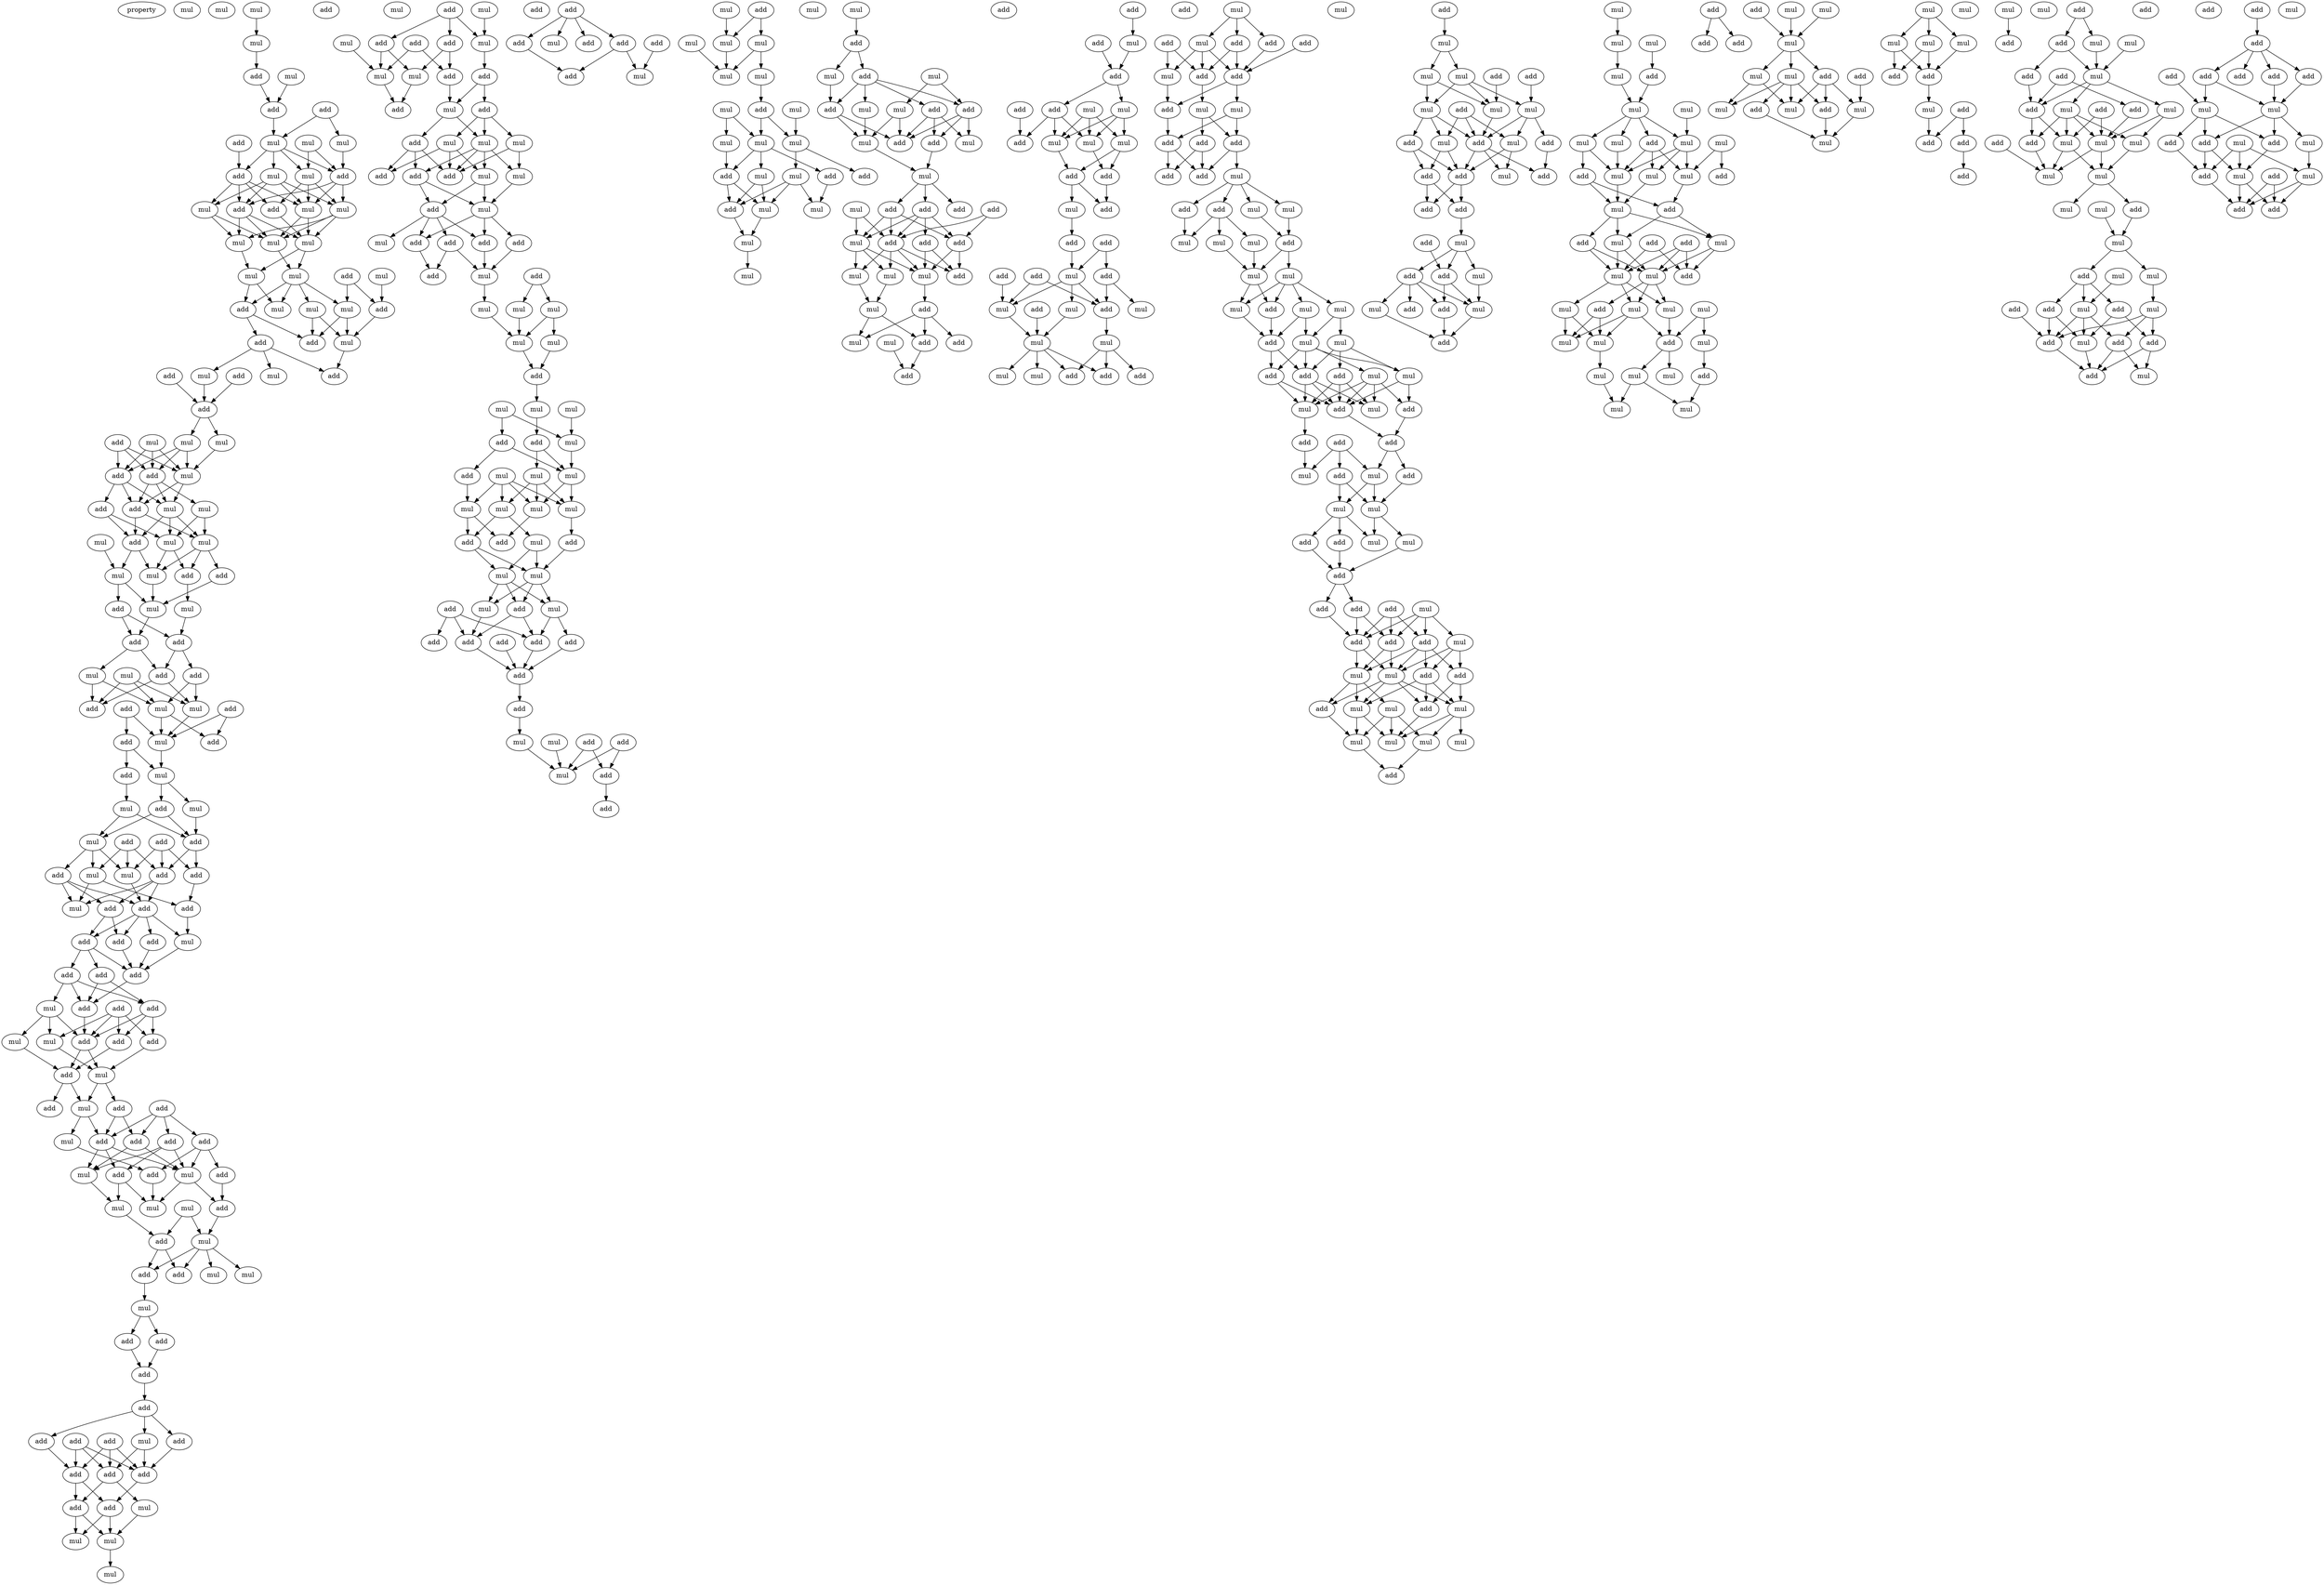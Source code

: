 digraph {
    node [fontcolor=black]
    property [mul=2,lf=1.4]
    0 [ label = mul ];
    1 [ label = mul ];
    2 [ label = mul ];
    3 [ label = mul ];
    4 [ label = add ];
    5 [ label = mul ];
    6 [ label = add ];
    7 [ label = add ];
    8 [ label = mul ];
    9 [ label = mul ];
    10 [ label = mul ];
    11 [ label = add ];
    12 [ label = add ];
    13 [ label = mul ];
    14 [ label = mul ];
    15 [ label = add ];
    16 [ label = mul ];
    17 [ label = add ];
    18 [ label = mul ];
    19 [ label = mul ];
    20 [ label = add ];
    21 [ label = mul ];
    22 [ label = mul ];
    23 [ label = mul ];
    24 [ label = mul ];
    25 [ label = add ];
    26 [ label = mul ];
    27 [ label = mul ];
    28 [ label = mul ];
    29 [ label = mul ];
    30 [ label = mul ];
    31 [ label = add ];
    32 [ label = add ];
    33 [ label = add ];
    34 [ label = add ];
    35 [ label = mul ];
    36 [ label = add ];
    37 [ label = add ];
    38 [ label = mul ];
    39 [ label = mul ];
    40 [ label = add ];
    41 [ label = add ];
    42 [ label = mul ];
    43 [ label = add ];
    44 [ label = mul ];
    45 [ label = mul ];
    46 [ label = add ];
    47 [ label = mul ];
    48 [ label = add ];
    49 [ label = add ];
    50 [ label = add ];
    51 [ label = mul ];
    52 [ label = add ];
    53 [ label = mul ];
    54 [ label = mul ];
    55 [ label = mul ];
    56 [ label = add ];
    57 [ label = mul ];
    58 [ label = mul ];
    59 [ label = mul ];
    60 [ label = add ];
    61 [ label = add ];
    62 [ label = mul ];
    63 [ label = add ];
    64 [ label = mul ];
    65 [ label = add ];
    66 [ label = add ];
    67 [ label = mul ];
    68 [ label = add ];
    69 [ label = mul ];
    70 [ label = add ];
    71 [ label = mul ];
    72 [ label = mul ];
    73 [ label = add ];
    74 [ label = add ];
    75 [ label = add ];
    76 [ label = add ];
    77 [ label = add ];
    78 [ label = mul ];
    79 [ label = add ];
    80 [ label = mul ];
    81 [ label = add ];
    82 [ label = mul ];
    83 [ label = mul ];
    84 [ label = mul ];
    85 [ label = add ];
    86 [ label = add ];
    87 [ label = add ];
    88 [ label = mul ];
    89 [ label = mul ];
    90 [ label = add ];
    91 [ label = add ];
    92 [ label = add ];
    93 [ label = mul ];
    94 [ label = add ];
    95 [ label = add ];
    96 [ label = add ];
    97 [ label = add ];
    98 [ label = add ];
    99 [ label = add ];
    100 [ label = mul ];
    101 [ label = add ];
    102 [ label = add ];
    103 [ label = add ];
    104 [ label = add ];
    105 [ label = add ];
    106 [ label = mul ];
    107 [ label = add ];
    108 [ label = add ];
    109 [ label = mul ];
    110 [ label = mul ];
    111 [ label = add ];
    112 [ label = add ];
    113 [ label = mul ];
    114 [ label = add ];
    115 [ label = mul ];
    116 [ label = add ];
    117 [ label = add ];
    118 [ label = add ];
    119 [ label = add ];
    120 [ label = mul ];
    121 [ label = add ];
    122 [ label = add ];
    123 [ label = add ];
    124 [ label = mul ];
    125 [ label = add ];
    126 [ label = add ];
    127 [ label = add ];
    128 [ label = mul ];
    129 [ label = mul ];
    130 [ label = mul ];
    131 [ label = add ];
    132 [ label = mul ];
    133 [ label = add ];
    134 [ label = mul ];
    135 [ label = mul ];
    136 [ label = mul ];
    137 [ label = add ];
    138 [ label = mul ];
    139 [ label = add ];
    140 [ label = mul ];
    141 [ label = add ];
    142 [ label = add ];
    143 [ label = add ];
    144 [ label = add ];
    145 [ label = add ];
    146 [ label = add ];
    147 [ label = add ];
    148 [ label = mul ];
    149 [ label = add ];
    150 [ label = add ];
    151 [ label = add ];
    152 [ label = add ];
    153 [ label = add ];
    154 [ label = add ];
    155 [ label = mul ];
    156 [ label = mul ];
    157 [ label = mul ];
    158 [ label = mul ];
    159 [ label = mul ];
    160 [ label = add ];
    161 [ label = add ];
    162 [ label = add ];
    163 [ label = mul ];
    164 [ label = mul ];
    165 [ label = add ];
    166 [ label = add ];
    167 [ label = mul ];
    168 [ label = add ];
    169 [ label = add ];
    170 [ label = mul ];
    171 [ label = add ];
    172 [ label = add ];
    173 [ label = mul ];
    174 [ label = mul ];
    175 [ label = mul ];
    176 [ label = add ];
    177 [ label = mul ];
    178 [ label = mul ];
    179 [ label = add ];
    180 [ label = add ];
    181 [ label = add ];
    182 [ label = mul ];
    183 [ label = add ];
    184 [ label = mul ];
    185 [ label = add ];
    186 [ label = add ];
    187 [ label = add ];
    188 [ label = add ];
    189 [ label = mul ];
    190 [ label = mul ];
    191 [ label = add ];
    192 [ label = add ];
    193 [ label = mul ];
    194 [ label = mul ];
    195 [ label = mul ];
    196 [ label = mul ];
    197 [ label = mul ];
    198 [ label = add ];
    199 [ label = mul ];
    200 [ label = mul ];
    201 [ label = mul ];
    202 [ label = add ];
    203 [ label = add ];
    204 [ label = mul ];
    205 [ label = mul ];
    206 [ label = add ];
    207 [ label = mul ];
    208 [ label = mul ];
    209 [ label = mul ];
    210 [ label = mul ];
    211 [ label = mul ];
    212 [ label = mul ];
    213 [ label = add ];
    214 [ label = mul ];
    215 [ label = add ];
    216 [ label = add ];
    217 [ label = mul ];
    218 [ label = mul ];
    219 [ label = add ];
    220 [ label = mul ];
    221 [ label = mul ];
    222 [ label = add ];
    223 [ label = add ];
    224 [ label = add ];
    225 [ label = add ];
    226 [ label = add ];
    227 [ label = add ];
    228 [ label = add ];
    229 [ label = add ];
    230 [ label = add ];
    231 [ label = add ];
    232 [ label = mul ];
    233 [ label = mul ];
    234 [ label = add ];
    235 [ label = mul ];
    236 [ label = add ];
    237 [ label = add ];
    238 [ label = add ];
    239 [ label = mul ];
    240 [ label = add ];
    241 [ label = add ];
    242 [ label = add ];
    243 [ label = mul ];
    244 [ label = add ];
    245 [ label = add ];
    246 [ label = mul ];
    247 [ label = mul ];
    248 [ label = mul ];
    249 [ label = mul ];
    250 [ label = mul ];
    251 [ label = mul ];
    252 [ label = mul ];
    253 [ label = add ];
    254 [ label = mul ];
    255 [ label = mul ];
    256 [ label = mul ];
    257 [ label = mul ];
    258 [ label = add ];
    259 [ label = add ];
    260 [ label = mul ];
    261 [ label = mul ];
    262 [ label = add ];
    263 [ label = mul ];
    264 [ label = add ];
    265 [ label = mul ];
    266 [ label = mul ];
    267 [ label = mul ];
    268 [ label = mul ];
    269 [ label = mul ];
    270 [ label = add ];
    271 [ label = mul ];
    272 [ label = add ];
    273 [ label = mul ];
    274 [ label = mul ];
    275 [ label = add ];
    276 [ label = add ];
    277 [ label = add ];
    278 [ label = mul ];
    279 [ label = add ];
    280 [ label = add ];
    281 [ label = mul ];
    282 [ label = mul ];
    283 [ label = mul ];
    284 [ label = add ];
    285 [ label = add ];
    286 [ label = add ];
    287 [ label = mul ];
    288 [ label = add ];
    289 [ label = add ];
    290 [ label = mul ];
    291 [ label = add ];
    292 [ label = add ];
    293 [ label = add ];
    294 [ label = mul ];
    295 [ label = mul ];
    296 [ label = mul ];
    297 [ label = add ];
    298 [ label = mul ];
    299 [ label = add ];
    300 [ label = add ];
    301 [ label = mul ];
    302 [ label = add ];
    303 [ label = mul ];
    304 [ label = add ];
    305 [ label = add ];
    306 [ label = add ];
    307 [ label = mul ];
    308 [ label = add ];
    309 [ label = add ];
    310 [ label = add ];
    311 [ label = mul ];
    312 [ label = mul ];
    313 [ label = add ];
    314 [ label = mul ];
    315 [ label = add ];
    316 [ label = mul ];
    317 [ label = mul ];
    318 [ label = add ];
    319 [ label = add ];
    320 [ label = add ];
    321 [ label = mul ];
    322 [ label = add ];
    323 [ label = add ];
    324 [ label = add ];
    325 [ label = mul ];
    326 [ label = add ];
    327 [ label = add ];
    328 [ label = mul ];
    329 [ label = add ];
    330 [ label = mul ];
    331 [ label = add ];
    332 [ label = mul ];
    333 [ label = mul ];
    334 [ label = mul ];
    335 [ label = add ];
    336 [ label = mul ];
    337 [ label = add ];
    338 [ label = mul ];
    339 [ label = add ];
    340 [ label = mul ];
    341 [ label = add ];
    342 [ label = add ];
    343 [ label = add ];
    344 [ label = add ];
    345 [ label = mul ];
    346 [ label = add ];
    347 [ label = mul ];
    348 [ label = add ];
    349 [ label = mul ];
    350 [ label = add ];
    351 [ label = mul ];
    352 [ label = add ];
    353 [ label = add ];
    354 [ label = add ];
    355 [ label = mul ];
    356 [ label = add ];
    357 [ label = add ];
    358 [ label = add ];
    359 [ label = add ];
    360 [ label = mul ];
    361 [ label = mul ];
    362 [ label = mul ];
    363 [ label = mul ];
    364 [ label = add ];
    365 [ label = mul ];
    366 [ label = mul ];
    367 [ label = mul ];
    368 [ label = mul ];
    369 [ label = mul ];
    370 [ label = add ];
    371 [ label = mul ];
    372 [ label = add ];
    373 [ label = mul ];
    374 [ label = mul ];
    375 [ label = add ];
    376 [ label = mul ];
    377 [ label = add ];
    378 [ label = add ];
    379 [ label = mul ];
    380 [ label = add ];
    381 [ label = mul ];
    382 [ label = mul ];
    383 [ label = add ];
    384 [ label = add ];
    385 [ label = add ];
    386 [ label = add ];
    387 [ label = add ];
    388 [ label = mul ];
    389 [ label = add ];
    390 [ label = mul ];
    391 [ label = mul ];
    392 [ label = mul ];
    393 [ label = add ];
    394 [ label = mul ];
    395 [ label = mul ];
    396 [ label = add ];
    397 [ label = mul ];
    398 [ label = add ];
    399 [ label = add ];
    400 [ label = add ];
    401 [ label = add ];
    402 [ label = mul ];
    403 [ label = add ];
    404 [ label = mul ];
    405 [ label = add ];
    406 [ label = add ];
    407 [ label = mul ];
    408 [ label = add ];
    409 [ label = mul ];
    410 [ label = add ];
    411 [ label = mul ];
    412 [ label = mul ];
    413 [ label = add ];
    414 [ label = mul ];
    415 [ label = add ];
    416 [ label = mul ];
    417 [ label = mul ];
    418 [ label = mul ];
    419 [ label = mul ];
    420 [ label = add ];
    421 [ label = add ];
    422 [ label = mul ];
    423 [ label = add ];
    424 [ label = mul ];
    425 [ label = add ];
    426 [ label = mul ];
    427 [ label = add ];
    428 [ label = mul ];
    429 [ label = mul ];
    430 [ label = mul ];
    431 [ label = add ];
    432 [ label = mul ];
    433 [ label = mul ];
    434 [ label = add ];
    435 [ label = add ];
    436 [ label = add ];
    437 [ label = mul ];
    438 [ label = add ];
    439 [ label = add ];
    440 [ label = add ];
    441 [ label = add ];
    442 [ label = add ];
    443 [ label = mul ];
    444 [ label = add ];
    445 [ label = mul ];
    446 [ label = add ];
    447 [ label = mul ];
    448 [ label = mul ];
    449 [ label = add ];
    450 [ label = add ];
    451 [ label = add ];
    452 [ label = mul ];
    453 [ label = mul ];
    454 [ label = mul ];
    455 [ label = mul ];
    456 [ label = add ];
    457 [ label = mul ];
    458 [ label = mul ];
    459 [ label = add ];
    460 [ label = mul ];
    461 [ label = mul ];
    462 [ label = mul ];
    463 [ label = mul ];
    464 [ label = mul ];
    465 [ label = mul ];
    466 [ label = add ];
    467 [ label = add ];
    468 [ label = mul ];
    469 [ label = add ];
    470 [ label = mul ];
    471 [ label = add ];
    472 [ label = add ];
    473 [ label = mul ];
    474 [ label = add ];
    475 [ label = mul ];
    476 [ label = add ];
    477 [ label = mul ];
    478 [ label = mul ];
    479 [ label = add ];
    480 [ label = mul ];
    481 [ label = mul ];
    482 [ label = mul ];
    483 [ label = mul ];
    484 [ label = mul ];
    485 [ label = mul ];
    486 [ label = mul ];
    487 [ label = add ];
    488 [ label = mul ];
    489 [ label = mul ];
    490 [ label = add ];
    491 [ label = mul ];
    492 [ label = mul ];
    493 [ label = mul ];
    494 [ label = add ];
    495 [ label = add ];
    496 [ label = add ];
    497 [ label = add ];
    498 [ label = mul ];
    499 [ label = mul ];
    500 [ label = mul ];
    501 [ label = mul ];
    502 [ label = add ];
    503 [ label = add ];
    504 [ label = mul ];
    505 [ label = mul ];
    506 [ label = add ];
    507 [ label = mul ];
    508 [ label = mul ];
    509 [ label = add ];
    510 [ label = mul ];
    511 [ label = mul ];
    512 [ label = mul ];
    513 [ label = mul ];
    514 [ label = mul ];
    515 [ label = mul ];
    516 [ label = add ];
    517 [ label = add ];
    518 [ label = add ];
    519 [ label = mul ];
    520 [ label = add ];
    521 [ label = add ];
    522 [ label = add ];
    523 [ label = mul ];
    524 [ label = add ];
    525 [ label = mul ];
    526 [ label = add ];
    527 [ label = add ];
    528 [ label = mul ];
    529 [ label = mul ];
    530 [ label = add ];
    531 [ label = mul ];
    532 [ label = add ];
    533 [ label = mul ];
    534 [ label = mul ];
    535 [ label = add ];
    536 [ label = add ];
    537 [ label = add ];
    538 [ label = mul ];
    539 [ label = add ];
    540 [ label = mul ];
    541 [ label = mul ];
    542 [ label = add ];
    543 [ label = mul ];
    544 [ label = mul ];
    545 [ label = mul ];
    546 [ label = add ];
    547 [ label = mul ];
    548 [ label = add ];
    549 [ label = mul ];
    550 [ label = mul ];
    551 [ label = add ];
    552 [ label = mul ];
    553 [ label = add ];
    554 [ label = add ];
    555 [ label = add ];
    556 [ label = mul ];
    557 [ label = mul ];
    558 [ label = add ];
    559 [ label = add ];
    560 [ label = mul ];
    561 [ label = add ];
    562 [ label = mul ];
    563 [ label = add ];
    564 [ label = add ];
    565 [ label = add ];
    566 [ label = add ];
    567 [ label = add ];
    568 [ label = add ];
    569 [ label = add ];
    570 [ label = add ];
    571 [ label = add ];
    572 [ label = mul ];
    573 [ label = mul ];
    574 [ label = add ];
    575 [ label = mul ];
    576 [ label = mul ];
    577 [ label = add ];
    578 [ label = add ];
    579 [ label = mul ];
    580 [ label = add ];
    581 [ label = add ];
    582 [ label = mul ];
    583 [ label = add ];
    584 [ label = add ];
    585 [ label = mul ];
    2 -> 3 [ name = 0 ];
    3 -> 4 [ name = 1 ];
    4 -> 6 [ name = 2 ];
    5 -> 6 [ name = 3 ];
    6 -> 8 [ name = 4 ];
    7 -> 8 [ name = 5 ];
    7 -> 9 [ name = 6 ];
    8 -> 12 [ name = 7 ];
    8 -> 13 [ name = 8 ];
    8 -> 14 [ name = 9 ];
    8 -> 15 [ name = 10 ];
    9 -> 15 [ name = 11 ];
    10 -> 14 [ name = 12 ];
    10 -> 15 [ name = 13 ];
    11 -> 12 [ name = 14 ];
    12 -> 16 [ name = 15 ];
    12 -> 17 [ name = 16 ];
    12 -> 18 [ name = 17 ];
    12 -> 20 [ name = 18 ];
    13 -> 16 [ name = 19 ];
    13 -> 18 [ name = 20 ];
    13 -> 19 [ name = 21 ];
    13 -> 20 [ name = 22 ];
    14 -> 17 [ name = 23 ];
    14 -> 18 [ name = 24 ];
    14 -> 19 [ name = 25 ];
    15 -> 18 [ name = 26 ];
    15 -> 19 [ name = 27 ];
    15 -> 20 [ name = 28 ];
    16 -> 21 [ name = 29 ];
    16 -> 23 [ name = 30 ];
    17 -> 22 [ name = 31 ];
    18 -> 21 [ name = 32 ];
    18 -> 22 [ name = 33 ];
    19 -> 21 [ name = 34 ];
    19 -> 22 [ name = 35 ];
    19 -> 23 [ name = 36 ];
    20 -> 21 [ name = 37 ];
    20 -> 22 [ name = 38 ];
    20 -> 23 [ name = 39 ];
    21 -> 27 [ name = 40 ];
    22 -> 26 [ name = 41 ];
    22 -> 27 [ name = 42 ];
    23 -> 26 [ name = 43 ];
    24 -> 31 [ name = 44 ];
    25 -> 29 [ name = 45 ];
    25 -> 31 [ name = 46 ];
    26 -> 28 [ name = 47 ];
    26 -> 32 [ name = 48 ];
    27 -> 28 [ name = 49 ];
    27 -> 29 [ name = 50 ];
    27 -> 30 [ name = 51 ];
    27 -> 32 [ name = 52 ];
    29 -> 34 [ name = 53 ];
    29 -> 35 [ name = 54 ];
    30 -> 34 [ name = 55 ];
    30 -> 35 [ name = 56 ];
    31 -> 35 [ name = 57 ];
    32 -> 33 [ name = 58 ];
    32 -> 34 [ name = 59 ];
    33 -> 38 [ name = 60 ];
    33 -> 39 [ name = 61 ];
    33 -> 40 [ name = 62 ];
    35 -> 40 [ name = 63 ];
    36 -> 41 [ name = 64 ];
    37 -> 41 [ name = 65 ];
    39 -> 41 [ name = 66 ];
    41 -> 42 [ name = 67 ];
    41 -> 45 [ name = 68 ];
    42 -> 46 [ name = 69 ];
    42 -> 47 [ name = 70 ];
    42 -> 48 [ name = 71 ];
    43 -> 46 [ name = 72 ];
    43 -> 47 [ name = 73 ];
    43 -> 48 [ name = 74 ];
    44 -> 46 [ name = 75 ];
    44 -> 47 [ name = 76 ];
    44 -> 48 [ name = 77 ];
    45 -> 47 [ name = 78 ];
    46 -> 51 [ name = 79 ];
    46 -> 52 [ name = 80 ];
    46 -> 53 [ name = 81 ];
    47 -> 52 [ name = 82 ];
    47 -> 53 [ name = 83 ];
    48 -> 49 [ name = 84 ];
    48 -> 52 [ name = 85 ];
    48 -> 53 [ name = 86 ];
    49 -> 54 [ name = 87 ];
    49 -> 56 [ name = 88 ];
    51 -> 54 [ name = 89 ];
    51 -> 57 [ name = 90 ];
    52 -> 56 [ name = 91 ];
    52 -> 57 [ name = 92 ];
    53 -> 54 [ name = 93 ];
    53 -> 56 [ name = 94 ];
    53 -> 57 [ name = 95 ];
    54 -> 59 [ name = 96 ];
    54 -> 60 [ name = 97 ];
    55 -> 58 [ name = 98 ];
    56 -> 58 [ name = 99 ];
    56 -> 59 [ name = 100 ];
    57 -> 59 [ name = 101 ];
    57 -> 60 [ name = 102 ];
    57 -> 61 [ name = 103 ];
    58 -> 63 [ name = 104 ];
    58 -> 64 [ name = 105 ];
    59 -> 64 [ name = 106 ];
    60 -> 62 [ name = 107 ];
    61 -> 64 [ name = 108 ];
    62 -> 65 [ name = 109 ];
    63 -> 65 [ name = 110 ];
    63 -> 66 [ name = 111 ];
    64 -> 66 [ name = 112 ];
    65 -> 68 [ name = 113 ];
    65 -> 70 [ name = 114 ];
    66 -> 67 [ name = 115 ];
    66 -> 68 [ name = 116 ];
    67 -> 71 [ name = 117 ];
    67 -> 73 [ name = 118 ];
    68 -> 72 [ name = 119 ];
    68 -> 73 [ name = 120 ];
    69 -> 71 [ name = 121 ];
    69 -> 72 [ name = 122 ];
    69 -> 73 [ name = 123 ];
    70 -> 71 [ name = 124 ];
    70 -> 72 [ name = 125 ];
    71 -> 77 [ name = 126 ];
    71 -> 78 [ name = 127 ];
    72 -> 78 [ name = 128 ];
    74 -> 77 [ name = 129 ];
    74 -> 78 [ name = 130 ];
    75 -> 76 [ name = 131 ];
    75 -> 78 [ name = 132 ];
    76 -> 79 [ name = 133 ];
    76 -> 80 [ name = 134 ];
    78 -> 80 [ name = 135 ];
    79 -> 83 [ name = 136 ];
    80 -> 81 [ name = 137 ];
    80 -> 82 [ name = 138 ];
    81 -> 84 [ name = 139 ];
    81 -> 86 [ name = 140 ];
    82 -> 86 [ name = 141 ];
    83 -> 84 [ name = 142 ];
    83 -> 86 [ name = 143 ];
    84 -> 88 [ name = 144 ];
    84 -> 89 [ name = 145 ];
    84 -> 91 [ name = 146 ];
    85 -> 88 [ name = 147 ];
    85 -> 89 [ name = 148 ];
    85 -> 90 [ name = 149 ];
    86 -> 90 [ name = 150 ];
    86 -> 92 [ name = 151 ];
    87 -> 88 [ name = 152 ];
    87 -> 90 [ name = 153 ];
    87 -> 92 [ name = 154 ];
    88 -> 94 [ name = 155 ];
    89 -> 93 [ name = 156 ];
    89 -> 96 [ name = 157 ];
    90 -> 93 [ name = 158 ];
    90 -> 94 [ name = 159 ];
    90 -> 95 [ name = 160 ];
    91 -> 93 [ name = 161 ];
    91 -> 94 [ name = 162 ];
    91 -> 95 [ name = 163 ];
    92 -> 96 [ name = 164 ];
    94 -> 97 [ name = 165 ];
    94 -> 98 [ name = 166 ];
    94 -> 99 [ name = 167 ];
    94 -> 100 [ name = 168 ];
    95 -> 97 [ name = 169 ];
    95 -> 99 [ name = 170 ];
    96 -> 100 [ name = 171 ];
    97 -> 101 [ name = 172 ];
    97 -> 102 [ name = 173 ];
    97 -> 103 [ name = 174 ];
    98 -> 101 [ name = 175 ];
    99 -> 101 [ name = 176 ];
    100 -> 101 [ name = 177 ];
    101 -> 104 [ name = 178 ];
    102 -> 104 [ name = 179 ];
    102 -> 106 [ name = 180 ];
    102 -> 107 [ name = 181 ];
    103 -> 104 [ name = 182 ];
    103 -> 107 [ name = 183 ];
    104 -> 111 [ name = 184 ];
    105 -> 108 [ name = 185 ];
    105 -> 109 [ name = 186 ];
    105 -> 111 [ name = 187 ];
    105 -> 112 [ name = 188 ];
    106 -> 109 [ name = 189 ];
    106 -> 110 [ name = 190 ];
    106 -> 111 [ name = 191 ];
    107 -> 108 [ name = 192 ];
    107 -> 111 [ name = 193 ];
    107 -> 112 [ name = 194 ];
    108 -> 114 [ name = 195 ];
    109 -> 113 [ name = 196 ];
    110 -> 114 [ name = 197 ];
    111 -> 113 [ name = 198 ];
    111 -> 114 [ name = 199 ];
    112 -> 113 [ name = 200 ];
    113 -> 115 [ name = 201 ];
    113 -> 116 [ name = 202 ];
    114 -> 115 [ name = 203 ];
    114 -> 118 [ name = 204 ];
    115 -> 120 [ name = 205 ];
    115 -> 123 [ name = 206 ];
    116 -> 119 [ name = 207 ];
    116 -> 123 [ name = 208 ];
    117 -> 119 [ name = 209 ];
    117 -> 121 [ name = 210 ];
    117 -> 122 [ name = 211 ];
    117 -> 123 [ name = 212 ];
    119 -> 124 [ name = 213 ];
    119 -> 128 [ name = 214 ];
    120 -> 126 [ name = 215 ];
    121 -> 124 [ name = 216 ];
    121 -> 127 [ name = 217 ];
    121 -> 128 [ name = 218 ];
    122 -> 124 [ name = 219 ];
    122 -> 125 [ name = 220 ];
    122 -> 126 [ name = 221 ];
    123 -> 124 [ name = 222 ];
    123 -> 127 [ name = 223 ];
    123 -> 128 [ name = 224 ];
    124 -> 130 [ name = 225 ];
    124 -> 131 [ name = 226 ];
    125 -> 131 [ name = 227 ];
    126 -> 130 [ name = 228 ];
    127 -> 129 [ name = 229 ];
    127 -> 130 [ name = 230 ];
    128 -> 129 [ name = 231 ];
    129 -> 133 [ name = 232 ];
    131 -> 134 [ name = 233 ];
    132 -> 133 [ name = 234 ];
    132 -> 134 [ name = 235 ];
    133 -> 137 [ name = 236 ];
    133 -> 139 [ name = 237 ];
    134 -> 136 [ name = 238 ];
    134 -> 137 [ name = 239 ];
    134 -> 138 [ name = 240 ];
    134 -> 139 [ name = 241 ];
    137 -> 140 [ name = 242 ];
    140 -> 141 [ name = 243 ];
    140 -> 142 [ name = 244 ];
    141 -> 143 [ name = 245 ];
    142 -> 143 [ name = 246 ];
    143 -> 144 [ name = 247 ];
    144 -> 145 [ name = 248 ];
    144 -> 147 [ name = 249 ];
    144 -> 148 [ name = 250 ];
    145 -> 152 [ name = 251 ];
    146 -> 150 [ name = 252 ];
    146 -> 151 [ name = 253 ];
    146 -> 152 [ name = 254 ];
    147 -> 150 [ name = 255 ];
    148 -> 150 [ name = 256 ];
    148 -> 151 [ name = 257 ];
    149 -> 150 [ name = 258 ];
    149 -> 151 [ name = 259 ];
    149 -> 152 [ name = 260 ];
    150 -> 153 [ name = 261 ];
    151 -> 154 [ name = 262 ];
    151 -> 155 [ name = 263 ];
    152 -> 153 [ name = 264 ];
    152 -> 154 [ name = 265 ];
    153 -> 156 [ name = 266 ];
    153 -> 157 [ name = 267 ];
    154 -> 156 [ name = 268 ];
    154 -> 157 [ name = 269 ];
    155 -> 157 [ name = 270 ];
    157 -> 158 [ name = 271 ];
    159 -> 164 [ name = 272 ];
    160 -> 162 [ name = 273 ];
    160 -> 164 [ name = 274 ];
    160 -> 165 [ name = 275 ];
    161 -> 168 [ name = 276 ];
    161 -> 170 [ name = 277 ];
    162 -> 167 [ name = 278 ];
    162 -> 168 [ name = 279 ];
    163 -> 170 [ name = 280 ];
    164 -> 169 [ name = 281 ];
    165 -> 167 [ name = 282 ];
    165 -> 170 [ name = 283 ];
    167 -> 172 [ name = 284 ];
    168 -> 173 [ name = 285 ];
    169 -> 171 [ name = 286 ];
    169 -> 173 [ name = 287 ];
    170 -> 172 [ name = 288 ];
    171 -> 174 [ name = 289 ];
    171 -> 175 [ name = 290 ];
    171 -> 177 [ name = 291 ];
    173 -> 176 [ name = 292 ];
    173 -> 177 [ name = 293 ];
    174 -> 179 [ name = 294 ];
    174 -> 180 [ name = 295 ];
    174 -> 182 [ name = 296 ];
    175 -> 178 [ name = 297 ];
    175 -> 180 [ name = 298 ];
    176 -> 179 [ name = 299 ];
    176 -> 180 [ name = 300 ];
    176 -> 181 [ name = 301 ];
    177 -> 178 [ name = 302 ];
    177 -> 180 [ name = 303 ];
    177 -> 181 [ name = 304 ];
    177 -> 182 [ name = 305 ];
    178 -> 184 [ name = 306 ];
    181 -> 183 [ name = 307 ];
    181 -> 184 [ name = 308 ];
    182 -> 183 [ name = 309 ];
    182 -> 184 [ name = 310 ];
    183 -> 185 [ name = 311 ];
    183 -> 186 [ name = 312 ];
    183 -> 188 [ name = 313 ];
    183 -> 189 [ name = 314 ];
    184 -> 185 [ name = 315 ];
    184 -> 187 [ name = 316 ];
    184 -> 188 [ name = 317 ];
    185 -> 190 [ name = 318 ];
    186 -> 190 [ name = 319 ];
    186 -> 191 [ name = 320 ];
    187 -> 190 [ name = 321 ];
    188 -> 191 [ name = 322 ];
    190 -> 195 [ name = 323 ];
    192 -> 193 [ name = 324 ];
    192 -> 194 [ name = 325 ];
    193 -> 196 [ name = 326 ];
    193 -> 197 [ name = 327 ];
    194 -> 197 [ name = 328 ];
    195 -> 197 [ name = 329 ];
    196 -> 198 [ name = 330 ];
    197 -> 198 [ name = 331 ];
    198 -> 199 [ name = 332 ];
    199 -> 203 [ name = 333 ];
    200 -> 202 [ name = 334 ];
    200 -> 204 [ name = 335 ];
    201 -> 204 [ name = 336 ];
    202 -> 206 [ name = 337 ];
    202 -> 208 [ name = 338 ];
    203 -> 205 [ name = 339 ];
    203 -> 208 [ name = 340 ];
    204 -> 208 [ name = 341 ];
    205 -> 209 [ name = 342 ];
    205 -> 210 [ name = 343 ];
    205 -> 211 [ name = 344 ];
    206 -> 212 [ name = 345 ];
    207 -> 209 [ name = 346 ];
    207 -> 210 [ name = 347 ];
    207 -> 211 [ name = 348 ];
    207 -> 212 [ name = 349 ];
    208 -> 209 [ name = 350 ];
    208 -> 210 [ name = 351 ];
    209 -> 216 [ name = 352 ];
    210 -> 213 [ name = 353 ];
    211 -> 214 [ name = 354 ];
    211 -> 215 [ name = 355 ];
    212 -> 213 [ name = 356 ];
    212 -> 215 [ name = 357 ];
    214 -> 217 [ name = 358 ];
    214 -> 218 [ name = 359 ];
    215 -> 217 [ name = 360 ];
    215 -> 218 [ name = 361 ];
    216 -> 218 [ name = 362 ];
    217 -> 219 [ name = 363 ];
    217 -> 220 [ name = 364 ];
    217 -> 221 [ name = 365 ];
    218 -> 219 [ name = 366 ];
    218 -> 220 [ name = 367 ];
    218 -> 221 [ name = 368 ];
    219 -> 223 [ name = 369 ];
    219 -> 227 [ name = 370 ];
    220 -> 223 [ name = 371 ];
    221 -> 224 [ name = 372 ];
    221 -> 227 [ name = 373 ];
    222 -> 223 [ name = 374 ];
    222 -> 225 [ name = 375 ];
    222 -> 227 [ name = 376 ];
    223 -> 228 [ name = 377 ];
    224 -> 228 [ name = 378 ];
    226 -> 228 [ name = 379 ];
    227 -> 228 [ name = 380 ];
    228 -> 229 [ name = 381 ];
    229 -> 232 [ name = 382 ];
    230 -> 234 [ name = 383 ];
    230 -> 235 [ name = 384 ];
    231 -> 234 [ name = 385 ];
    231 -> 235 [ name = 386 ];
    232 -> 235 [ name = 387 ];
    233 -> 235 [ name = 388 ];
    234 -> 236 [ name = 389 ];
    237 -> 238 [ name = 390 ];
    237 -> 239 [ name = 391 ];
    237 -> 240 [ name = 392 ];
    237 -> 242 [ name = 393 ];
    238 -> 244 [ name = 394 ];
    241 -> 243 [ name = 395 ];
    242 -> 243 [ name = 396 ];
    242 -> 244 [ name = 397 ];
    245 -> 247 [ name = 398 ];
    245 -> 248 [ name = 399 ];
    246 -> 247 [ name = 400 ];
    247 -> 251 [ name = 401 ];
    248 -> 250 [ name = 402 ];
    248 -> 251 [ name = 403 ];
    249 -> 251 [ name = 404 ];
    250 -> 253 [ name = 405 ];
    252 -> 255 [ name = 406 ];
    252 -> 257 [ name = 407 ];
    253 -> 256 [ name = 408 ];
    253 -> 257 [ name = 409 ];
    254 -> 256 [ name = 410 ];
    255 -> 258 [ name = 411 ];
    256 -> 260 [ name = 412 ];
    256 -> 262 [ name = 413 ];
    257 -> 258 [ name = 414 ];
    257 -> 259 [ name = 415 ];
    257 -> 261 [ name = 416 ];
    258 -> 263 [ name = 417 ];
    258 -> 264 [ name = 418 ];
    259 -> 265 [ name = 419 ];
    260 -> 263 [ name = 420 ];
    260 -> 264 [ name = 421 ];
    260 -> 265 [ name = 422 ];
    261 -> 263 [ name = 423 ];
    261 -> 264 [ name = 424 ];
    263 -> 266 [ name = 425 ];
    264 -> 266 [ name = 426 ];
    266 -> 268 [ name = 427 ];
    269 -> 270 [ name = 428 ];
    270 -> 271 [ name = 429 ];
    270 -> 272 [ name = 430 ];
    271 -> 277 [ name = 431 ];
    272 -> 275 [ name = 432 ];
    272 -> 276 [ name = 433 ];
    272 -> 277 [ name = 434 ];
    272 -> 278 [ name = 435 ];
    273 -> 274 [ name = 436 ];
    273 -> 276 [ name = 437 ];
    274 -> 279 [ name = 438 ];
    274 -> 281 [ name = 439 ];
    275 -> 279 [ name = 440 ];
    275 -> 280 [ name = 441 ];
    275 -> 282 [ name = 442 ];
    276 -> 279 [ name = 443 ];
    276 -> 280 [ name = 444 ];
    276 -> 282 [ name = 445 ];
    277 -> 279 [ name = 446 ];
    277 -> 281 [ name = 447 ];
    278 -> 281 [ name = 448 ];
    280 -> 283 [ name = 449 ];
    281 -> 283 [ name = 450 ];
    283 -> 285 [ name = 451 ];
    283 -> 286 [ name = 452 ];
    283 -> 288 [ name = 453 ];
    284 -> 291 [ name = 454 ];
    284 -> 292 [ name = 455 ];
    285 -> 290 [ name = 456 ];
    285 -> 291 [ name = 457 ];
    285 -> 292 [ name = 458 ];
    286 -> 289 [ name = 459 ];
    286 -> 290 [ name = 460 ];
    286 -> 291 [ name = 461 ];
    286 -> 292 [ name = 462 ];
    287 -> 290 [ name = 463 ];
    287 -> 291 [ name = 464 ];
    289 -> 293 [ name = 465 ];
    289 -> 296 [ name = 466 ];
    290 -> 294 [ name = 467 ];
    290 -> 295 [ name = 468 ];
    290 -> 296 [ name = 469 ];
    291 -> 293 [ name = 470 ];
    291 -> 294 [ name = 471 ];
    291 -> 295 [ name = 472 ];
    291 -> 296 [ name = 473 ];
    292 -> 293 [ name = 474 ];
    292 -> 296 [ name = 475 ];
    294 -> 298 [ name = 476 ];
    295 -> 298 [ name = 477 ];
    296 -> 297 [ name = 478 ];
    297 -> 299 [ name = 479 ];
    297 -> 300 [ name = 480 ];
    297 -> 301 [ name = 481 ];
    298 -> 299 [ name = 482 ];
    298 -> 301 [ name = 483 ];
    299 -> 304 [ name = 484 ];
    303 -> 304 [ name = 485 ];
    305 -> 307 [ name = 486 ];
    306 -> 309 [ name = 487 ];
    307 -> 309 [ name = 488 ];
    309 -> 310 [ name = 489 ];
    309 -> 311 [ name = 490 ];
    310 -> 315 [ name = 491 ];
    310 -> 316 [ name = 492 ];
    310 -> 317 [ name = 493 ];
    311 -> 314 [ name = 494 ];
    311 -> 316 [ name = 495 ];
    311 -> 317 [ name = 496 ];
    312 -> 314 [ name = 497 ];
    312 -> 316 [ name = 498 ];
    312 -> 317 [ name = 499 ];
    313 -> 315 [ name = 500 ];
    314 -> 318 [ name = 501 ];
    314 -> 319 [ name = 502 ];
    316 -> 318 [ name = 503 ];
    317 -> 319 [ name = 504 ];
    318 -> 320 [ name = 505 ];
    318 -> 321 [ name = 506 ];
    319 -> 320 [ name = 507 ];
    321 -> 323 [ name = 508 ];
    322 -> 324 [ name = 509 ];
    322 -> 325 [ name = 510 ];
    323 -> 325 [ name = 511 ];
    324 -> 330 [ name = 512 ];
    324 -> 331 [ name = 513 ];
    325 -> 328 [ name = 514 ];
    325 -> 331 [ name = 515 ];
    325 -> 332 [ name = 516 ];
    326 -> 328 [ name = 517 ];
    327 -> 328 [ name = 518 ];
    327 -> 331 [ name = 519 ];
    328 -> 333 [ name = 520 ];
    329 -> 333 [ name = 521 ];
    331 -> 334 [ name = 522 ];
    332 -> 333 [ name = 523 ];
    333 -> 335 [ name = 524 ];
    333 -> 336 [ name = 525 ];
    333 -> 338 [ name = 526 ];
    333 -> 339 [ name = 527 ];
    334 -> 335 [ name = 528 ];
    334 -> 337 [ name = 529 ];
    334 -> 339 [ name = 530 ];
    340 -> 341 [ name = 531 ];
    340 -> 342 [ name = 532 ];
    340 -> 345 [ name = 533 ];
    341 -> 348 [ name = 534 ];
    342 -> 346 [ name = 535 ];
    342 -> 348 [ name = 536 ];
    343 -> 348 [ name = 537 ];
    344 -> 346 [ name = 538 ];
    344 -> 347 [ name = 539 ];
    345 -> 346 [ name = 540 ];
    345 -> 347 [ name = 541 ];
    345 -> 348 [ name = 542 ];
    346 -> 349 [ name = 543 ];
    347 -> 350 [ name = 544 ];
    348 -> 350 [ name = 545 ];
    348 -> 351 [ name = 546 ];
    349 -> 352 [ name = 547 ];
    349 -> 354 [ name = 548 ];
    350 -> 353 [ name = 549 ];
    351 -> 352 [ name = 550 ];
    351 -> 353 [ name = 551 ];
    352 -> 355 [ name = 552 ];
    352 -> 356 [ name = 553 ];
    353 -> 356 [ name = 554 ];
    353 -> 357 [ name = 555 ];
    354 -> 356 [ name = 556 ];
    354 -> 357 [ name = 557 ];
    355 -> 358 [ name = 558 ];
    355 -> 359 [ name = 559 ];
    355 -> 360 [ name = 560 ];
    355 -> 361 [ name = 561 ];
    358 -> 362 [ name = 562 ];
    359 -> 362 [ name = 563 ];
    359 -> 363 [ name = 564 ];
    359 -> 365 [ name = 565 ];
    360 -> 364 [ name = 566 ];
    361 -> 364 [ name = 567 ];
    363 -> 367 [ name = 568 ];
    364 -> 366 [ name = 569 ];
    364 -> 367 [ name = 570 ];
    365 -> 367 [ name = 571 ];
    366 -> 368 [ name = 572 ];
    366 -> 369 [ name = 573 ];
    366 -> 370 [ name = 574 ];
    366 -> 371 [ name = 575 ];
    367 -> 368 [ name = 576 ];
    367 -> 370 [ name = 577 ];
    368 -> 372 [ name = 578 ];
    369 -> 372 [ name = 579 ];
    369 -> 373 [ name = 580 ];
    370 -> 372 [ name = 581 ];
    371 -> 373 [ name = 582 ];
    371 -> 374 [ name = 583 ];
    372 -> 375 [ name = 584 ];
    372 -> 378 [ name = 585 ];
    373 -> 375 [ name = 586 ];
    373 -> 376 [ name = 587 ];
    373 -> 378 [ name = 588 ];
    373 -> 379 [ name = 589 ];
    374 -> 377 [ name = 590 ];
    374 -> 378 [ name = 591 ];
    374 -> 379 [ name = 592 ];
    375 -> 382 [ name = 593 ];
    375 -> 383 [ name = 594 ];
    376 -> 380 [ name = 595 ];
    376 -> 381 [ name = 596 ];
    376 -> 382 [ name = 597 ];
    376 -> 383 [ name = 598 ];
    377 -> 381 [ name = 599 ];
    377 -> 382 [ name = 600 ];
    377 -> 383 [ name = 601 ];
    378 -> 381 [ name = 602 ];
    378 -> 382 [ name = 603 ];
    378 -> 383 [ name = 604 ];
    379 -> 380 [ name = 605 ];
    379 -> 383 [ name = 606 ];
    380 -> 386 [ name = 607 ];
    382 -> 385 [ name = 608 ];
    383 -> 386 [ name = 609 ];
    384 -> 388 [ name = 610 ];
    384 -> 389 [ name = 611 ];
    384 -> 390 [ name = 612 ];
    385 -> 388 [ name = 613 ];
    386 -> 387 [ name = 614 ];
    386 -> 390 [ name = 615 ];
    387 -> 392 [ name = 616 ];
    389 -> 391 [ name = 617 ];
    389 -> 392 [ name = 618 ];
    390 -> 391 [ name = 619 ];
    390 -> 392 [ name = 620 ];
    391 -> 393 [ name = 621 ];
    391 -> 395 [ name = 622 ];
    391 -> 396 [ name = 623 ];
    392 -> 395 [ name = 624 ];
    392 -> 397 [ name = 625 ];
    393 -> 398 [ name = 626 ];
    396 -> 398 [ name = 627 ];
    397 -> 398 [ name = 628 ];
    398 -> 399 [ name = 629 ];
    398 -> 400 [ name = 630 ];
    399 -> 403 [ name = 631 ];
    399 -> 406 [ name = 632 ];
    400 -> 406 [ name = 633 ];
    401 -> 403 [ name = 634 ];
    401 -> 405 [ name = 635 ];
    401 -> 406 [ name = 636 ];
    402 -> 403 [ name = 637 ];
    402 -> 404 [ name = 638 ];
    402 -> 405 [ name = 639 ];
    402 -> 406 [ name = 640 ];
    403 -> 407 [ name = 641 ];
    403 -> 409 [ name = 642 ];
    404 -> 408 [ name = 643 ];
    404 -> 409 [ name = 644 ];
    404 -> 410 [ name = 645 ];
    405 -> 407 [ name = 646 ];
    405 -> 408 [ name = 647 ];
    405 -> 409 [ name = 648 ];
    405 -> 410 [ name = 649 ];
    406 -> 407 [ name = 650 ];
    406 -> 409 [ name = 651 ];
    407 -> 411 [ name = 652 ];
    407 -> 414 [ name = 653 ];
    407 -> 415 [ name = 654 ];
    408 -> 412 [ name = 655 ];
    408 -> 413 [ name = 656 ];
    408 -> 414 [ name = 657 ];
    409 -> 412 [ name = 658 ];
    409 -> 413 [ name = 659 ];
    409 -> 414 [ name = 660 ];
    409 -> 415 [ name = 661 ];
    410 -> 412 [ name = 662 ];
    410 -> 413 [ name = 663 ];
    411 -> 416 [ name = 664 ];
    411 -> 417 [ name = 665 ];
    411 -> 418 [ name = 666 ];
    412 -> 416 [ name = 667 ];
    412 -> 418 [ name = 668 ];
    412 -> 419 [ name = 669 ];
    413 -> 418 [ name = 670 ];
    414 -> 417 [ name = 671 ];
    414 -> 418 [ name = 672 ];
    415 -> 417 [ name = 673 ];
    416 -> 420 [ name = 674 ];
    417 -> 420 [ name = 675 ];
    421 -> 422 [ name = 676 ];
    422 -> 424 [ name = 677 ];
    422 -> 426 [ name = 678 ];
    423 -> 429 [ name = 679 ];
    424 -> 428 [ name = 680 ];
    424 -> 430 [ name = 681 ];
    425 -> 430 [ name = 682 ];
    426 -> 428 [ name = 683 ];
    426 -> 429 [ name = 684 ];
    426 -> 430 [ name = 685 ];
    427 -> 431 [ name = 686 ];
    427 -> 432 [ name = 687 ];
    427 -> 433 [ name = 688 ];
    428 -> 431 [ name = 689 ];
    428 -> 432 [ name = 690 ];
    428 -> 434 [ name = 691 ];
    429 -> 431 [ name = 692 ];
    429 -> 433 [ name = 693 ];
    429 -> 435 [ name = 694 ];
    430 -> 431 [ name = 695 ];
    431 -> 436 [ name = 696 ];
    431 -> 437 [ name = 697 ];
    431 -> 439 [ name = 698 ];
    432 -> 436 [ name = 699 ];
    432 -> 438 [ name = 700 ];
    433 -> 436 [ name = 701 ];
    433 -> 437 [ name = 702 ];
    434 -> 436 [ name = 703 ];
    434 -> 438 [ name = 704 ];
    435 -> 439 [ name = 705 ];
    436 -> 440 [ name = 706 ];
    436 -> 441 [ name = 707 ];
    438 -> 440 [ name = 708 ];
    438 -> 441 [ name = 709 ];
    441 -> 443 [ name = 710 ];
    442 -> 446 [ name = 711 ];
    443 -> 444 [ name = 712 ];
    443 -> 445 [ name = 713 ];
    443 -> 446 [ name = 714 ];
    444 -> 447 [ name = 715 ];
    444 -> 448 [ name = 716 ];
    444 -> 449 [ name = 717 ];
    444 -> 450 [ name = 718 ];
    445 -> 447 [ name = 719 ];
    446 -> 447 [ name = 720 ];
    446 -> 449 [ name = 721 ];
    447 -> 451 [ name = 722 ];
    448 -> 451 [ name = 723 ];
    449 -> 451 [ name = 724 ];
    452 -> 454 [ name = 725 ];
    453 -> 456 [ name = 726 ];
    454 -> 455 [ name = 727 ];
    455 -> 457 [ name = 728 ];
    456 -> 457 [ name = 729 ];
    457 -> 459 [ name = 730 ];
    457 -> 460 [ name = 731 ];
    457 -> 461 [ name = 732 ];
    457 -> 462 [ name = 733 ];
    458 -> 460 [ name = 734 ];
    459 -> 464 [ name = 735 ];
    459 -> 465 [ name = 736 ];
    459 -> 468 [ name = 737 ];
    460 -> 464 [ name = 738 ];
    460 -> 465 [ name = 739 ];
    460 -> 468 [ name = 740 ];
    461 -> 467 [ name = 741 ];
    461 -> 468 [ name = 742 ];
    462 -> 468 [ name = 743 ];
    463 -> 464 [ name = 744 ];
    463 -> 466 [ name = 745 ];
    464 -> 469 [ name = 746 ];
    465 -> 470 [ name = 747 ];
    467 -> 469 [ name = 748 ];
    467 -> 470 [ name = 749 ];
    468 -> 470 [ name = 750 ];
    469 -> 473 [ name = 751 ];
    469 -> 475 [ name = 752 ];
    470 -> 471 [ name = 753 ];
    470 -> 473 [ name = 754 ];
    470 -> 475 [ name = 755 ];
    471 -> 477 [ name = 756 ];
    471 -> 478 [ name = 757 ];
    472 -> 476 [ name = 758 ];
    472 -> 477 [ name = 759 ];
    472 -> 478 [ name = 760 ];
    473 -> 476 [ name = 761 ];
    473 -> 478 [ name = 762 ];
    474 -> 476 [ name = 763 ];
    474 -> 477 [ name = 764 ];
    475 -> 477 [ name = 765 ];
    475 -> 478 [ name = 766 ];
    477 -> 480 [ name = 767 ];
    477 -> 481 [ name = 768 ];
    477 -> 483 [ name = 769 ];
    478 -> 479 [ name = 770 ];
    478 -> 481 [ name = 771 ];
    478 -> 483 [ name = 772 ];
    479 -> 484 [ name = 773 ];
    479 -> 486 [ name = 774 ];
    480 -> 484 [ name = 775 ];
    480 -> 486 [ name = 776 ];
    481 -> 484 [ name = 777 ];
    481 -> 486 [ name = 778 ];
    481 -> 487 [ name = 779 ];
    482 -> 485 [ name = 780 ];
    482 -> 487 [ name = 781 ];
    483 -> 487 [ name = 782 ];
    485 -> 490 [ name = 783 ];
    486 -> 489 [ name = 784 ];
    487 -> 488 [ name = 785 ];
    487 -> 491 [ name = 786 ];
    489 -> 492 [ name = 787 ];
    490 -> 493 [ name = 788 ];
    491 -> 492 [ name = 789 ];
    491 -> 493 [ name = 790 ];
    494 -> 495 [ name = 791 ];
    494 -> 497 [ name = 792 ];
    496 -> 500 [ name = 793 ];
    498 -> 500 [ name = 794 ];
    499 -> 500 [ name = 795 ];
    500 -> 501 [ name = 796 ];
    500 -> 503 [ name = 797 ];
    500 -> 504 [ name = 798 ];
    501 -> 506 [ name = 799 ];
    501 -> 507 [ name = 800 ];
    501 -> 508 [ name = 801 ];
    501 -> 509 [ name = 802 ];
    502 -> 505 [ name = 803 ];
    503 -> 505 [ name = 804 ];
    503 -> 507 [ name = 805 ];
    503 -> 509 [ name = 806 ];
    504 -> 507 [ name = 807 ];
    504 -> 508 [ name = 808 ];
    505 -> 510 [ name = 809 ];
    506 -> 510 [ name = 810 ];
    509 -> 510 [ name = 811 ];
    511 -> 512 [ name = 812 ];
    511 -> 513 [ name = 813 ];
    511 -> 515 [ name = 814 ];
    512 -> 516 [ name = 815 ];
    512 -> 517 [ name = 816 ];
    513 -> 517 [ name = 817 ];
    515 -> 516 [ name = 818 ];
    515 -> 517 [ name = 819 ];
    517 -> 519 [ name = 820 ];
    518 -> 520 [ name = 821 ];
    518 -> 521 [ name = 822 ];
    519 -> 521 [ name = 823 ];
    520 -> 522 [ name = 824 ];
    523 -> 524 [ name = 825 ];
    526 -> 527 [ name = 826 ];
    526 -> 528 [ name = 827 ];
    527 -> 531 [ name = 828 ];
    527 -> 532 [ name = 829 ];
    528 -> 531 [ name = 830 ];
    529 -> 531 [ name = 831 ];
    530 -> 536 [ name = 832 ];
    530 -> 537 [ name = 833 ];
    531 -> 533 [ name = 834 ];
    531 -> 534 [ name = 835 ];
    531 -> 537 [ name = 836 ];
    532 -> 537 [ name = 837 ];
    533 -> 538 [ name = 838 ];
    533 -> 539 [ name = 839 ];
    533 -> 540 [ name = 840 ];
    533 -> 541 [ name = 841 ];
    534 -> 538 [ name = 842 ];
    534 -> 540 [ name = 843 ];
    535 -> 540 [ name = 844 ];
    535 -> 541 [ name = 845 ];
    536 -> 540 [ name = 846 ];
    537 -> 539 [ name = 847 ];
    537 -> 541 [ name = 848 ];
    538 -> 544 [ name = 849 ];
    539 -> 543 [ name = 850 ];
    540 -> 543 [ name = 851 ];
    540 -> 544 [ name = 852 ];
    541 -> 543 [ name = 853 ];
    541 -> 544 [ name = 854 ];
    542 -> 543 [ name = 855 ];
    544 -> 545 [ name = 856 ];
    544 -> 548 [ name = 857 ];
    547 -> 549 [ name = 858 ];
    548 -> 549 [ name = 859 ];
    549 -> 551 [ name = 860 ];
    549 -> 552 [ name = 861 ];
    550 -> 557 [ name = 862 ];
    551 -> 554 [ name = 863 ];
    551 -> 555 [ name = 864 ];
    551 -> 557 [ name = 865 ];
    552 -> 556 [ name = 866 ];
    553 -> 558 [ name = 867 ];
    554 -> 559 [ name = 868 ];
    554 -> 560 [ name = 869 ];
    555 -> 558 [ name = 870 ];
    555 -> 560 [ name = 871 ];
    556 -> 558 [ name = 872 ];
    556 -> 559 [ name = 873 ];
    556 -> 561 [ name = 874 ];
    557 -> 558 [ name = 875 ];
    557 -> 560 [ name = 876 ];
    557 -> 561 [ name = 877 ];
    558 -> 564 [ name = 878 ];
    559 -> 562 [ name = 879 ];
    559 -> 564 [ name = 880 ];
    560 -> 564 [ name = 881 ];
    561 -> 562 [ name = 882 ];
    561 -> 564 [ name = 883 ];
    565 -> 566 [ name = 884 ];
    566 -> 567 [ name = 885 ];
    566 -> 569 [ name = 886 ];
    566 -> 570 [ name = 887 ];
    566 -> 571 [ name = 888 ];
    568 -> 572 [ name = 889 ];
    569 -> 572 [ name = 890 ];
    569 -> 573 [ name = 891 ];
    570 -> 573 [ name = 892 ];
    571 -> 573 [ name = 893 ];
    572 -> 574 [ name = 894 ];
    572 -> 577 [ name = 895 ];
    572 -> 578 [ name = 896 ];
    573 -> 574 [ name = 897 ];
    573 -> 575 [ name = 898 ];
    573 -> 578 [ name = 899 ];
    574 -> 579 [ name = 900 ];
    574 -> 581 [ name = 901 ];
    575 -> 582 [ name = 902 ];
    576 -> 579 [ name = 903 ];
    576 -> 581 [ name = 904 ];
    576 -> 582 [ name = 905 ];
    577 -> 581 [ name = 906 ];
    578 -> 579 [ name = 907 ];
    579 -> 583 [ name = 908 ];
    579 -> 584 [ name = 909 ];
    580 -> 583 [ name = 910 ];
    580 -> 584 [ name = 911 ];
    581 -> 583 [ name = 912 ];
    582 -> 583 [ name = 913 ];
    582 -> 584 [ name = 914 ];
}

